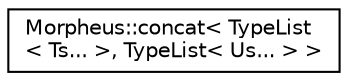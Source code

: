 digraph "Graphical Class Hierarchy"
{
 // LATEX_PDF_SIZE
  edge [fontname="Helvetica",fontsize="10",labelfontname="Helvetica",labelfontsize="10"];
  node [fontname="Helvetica",fontsize="10",shape=record];
  rankdir="LR";
  Node0 [label="Morpheus::concat\< TypeList\l\< Ts... \>, TypeList\< Us... \> \>",height=0.2,width=0.4,color="black", fillcolor="white", style="filled",URL="$structMorpheus_1_1concat_3_01TypeList_3_01Ts_8_8_8_01_4_00_01TypeList_3_01Us_8_8_8_01_4_01_4.html",tooltip="Concatenates types from two TypeList in a single TypeList."];
}
